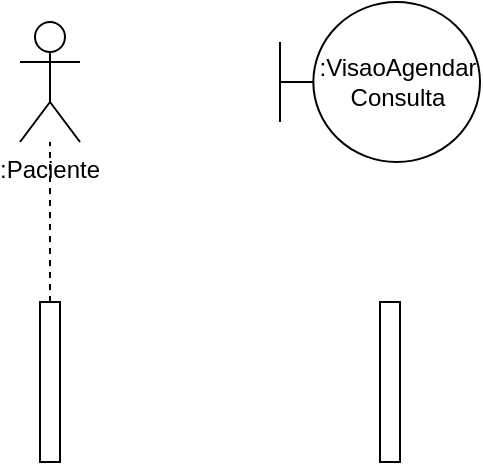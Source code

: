 <mxfile version="27.2.0">
  <diagram name="Page-1" id="2YBvvXClWsGukQMizWep">
    <mxGraphModel dx="891" dy="1137" grid="1" gridSize="10" guides="1" tooltips="1" connect="1" arrows="0" fold="1" page="1" pageScale="1" pageWidth="850" pageHeight="1100" background="none" math="0" shadow="0" adaptiveColors="none">
      <root>
        <mxCell id="0" />
        <mxCell id="1" parent="0" />
        <mxCell id="kf7cLOLvnlJe1rrxuLUq-8" style="rounded=0;orthogonalLoop=1;jettySize=auto;html=1;dashed=1;endArrow=none;endFill=0;textShadow=0;labelBackgroundColor=light-dark(default, #ffffff);" edge="1" parent="1" source="kf7cLOLvnlJe1rrxuLUq-5" target="kf7cLOLvnlJe1rrxuLUq-4">
          <mxGeometry relative="1" as="geometry" />
        </mxCell>
        <mxCell id="kf7cLOLvnlJe1rrxuLUq-5" value="" style="html=1;points=[[0,0,0,0,5],[0,1,0,0,-5],[1,0,0,0,5],[1,1,0,0,-5]];perimeter=orthogonalPerimeter;outlineConnect=0;targetShapes=umlLifeline;portConstraint=eastwest;newEdgeStyle={&quot;curved&quot;:0,&quot;rounded&quot;:0};" vertex="1" parent="1">
          <mxGeometry x="-140" y="-110" width="10" height="80" as="geometry" />
        </mxCell>
        <mxCell id="kf7cLOLvnlJe1rrxuLUq-4" value="&lt;span style=&quot;&quot;&gt;:Paciente&lt;/span&gt;" style="shape=umlActor;verticalLabelPosition=bottom;verticalAlign=top;html=1;labelBackgroundColor=none;labelBorderColor=none;textShadow=0;whiteSpace=wrap;" vertex="1" parent="1">
          <mxGeometry x="-150" y="-250" width="30" height="60" as="geometry" />
        </mxCell>
        <mxCell id="kf7cLOLvnlJe1rrxuLUq-10" value=":VisaoAgendar&lt;div&gt;Consulta&lt;/div&gt;" style="shape=umlBoundary;whiteSpace=wrap;html=1;" vertex="1" parent="1">
          <mxGeometry x="-20" y="-260" width="100" height="80" as="geometry" />
        </mxCell>
        <mxCell id="kf7cLOLvnlJe1rrxuLUq-12" value="" style="html=1;points=[[0,0,0,0,5],[0,1,0,0,-5],[1,0,0,0,5],[1,1,0,0,-5]];perimeter=orthogonalPerimeter;outlineConnect=0;targetShapes=umlLifeline;portConstraint=eastwest;newEdgeStyle={&quot;curved&quot;:0,&quot;rounded&quot;:0};" vertex="1" parent="1">
          <mxGeometry x="30" y="-110" width="10" height="80" as="geometry" />
        </mxCell>
      </root>
    </mxGraphModel>
  </diagram>
</mxfile>

